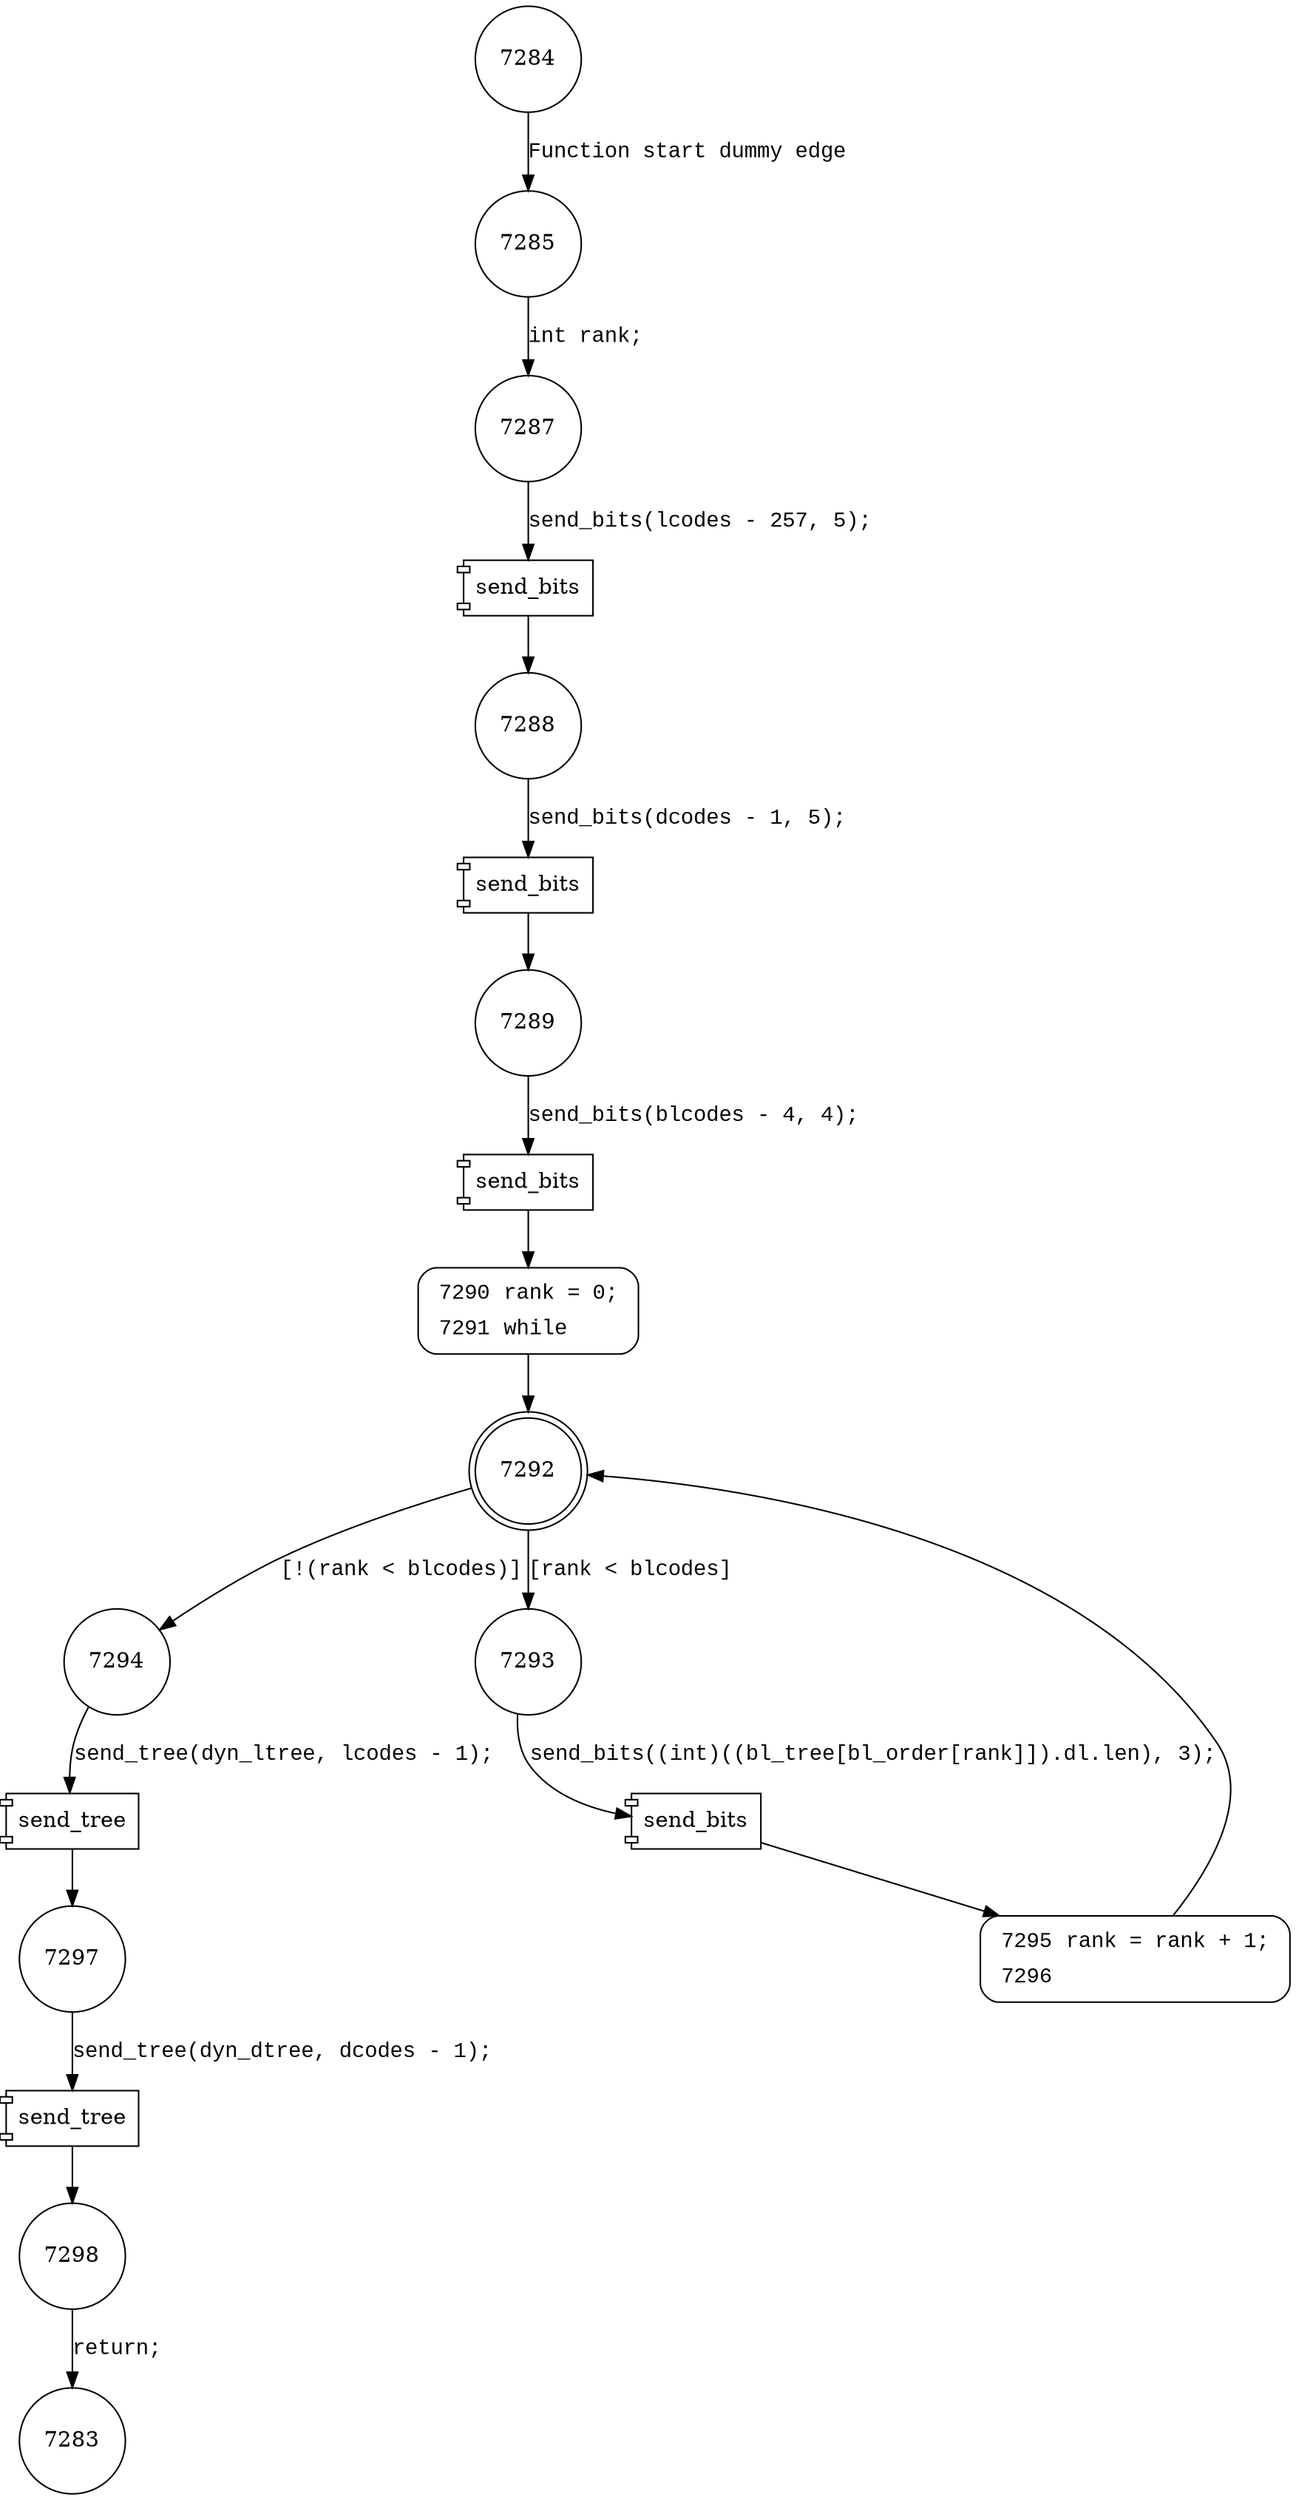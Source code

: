 digraph send_all_trees {
7284 [shape="circle"]
7285 [shape="circle"]
7287 [shape="circle"]
7288 [shape="circle"]
7289 [shape="circle"]
7290 [shape="circle"]
7292 [shape="doublecircle"]
7294 [shape="circle"]
7293 [shape="circle"]
7295 [shape="circle"]
7297 [shape="circle"]
7298 [shape="circle"]
7283 [shape="circle"]
7290 [style="filled,bold" penwidth="1" fillcolor="white" fontname="Courier New" shape="Mrecord" label=<<table border="0" cellborder="0" cellpadding="3" bgcolor="white"><tr><td align="right">7290</td><td align="left">rank = 0;</td></tr><tr><td align="right">7291</td><td align="left">while</td></tr></table>>]
7290 -> 7292[label=""]
7295 [style="filled,bold" penwidth="1" fillcolor="white" fontname="Courier New" shape="Mrecord" label=<<table border="0" cellborder="0" cellpadding="3" bgcolor="white"><tr><td align="right">7295</td><td align="left">rank = rank + 1;</td></tr><tr><td align="right">7296</td><td align="left"></td></tr></table>>]
7295 -> 7292[label=""]
7284 -> 7285 [label="Function start dummy edge" fontname="Courier New"]
100164 [shape="component" label="send_bits"]
7287 -> 100164 [label="send_bits(lcodes - 257, 5);" fontname="Courier New"]
100164 -> 7288 [label="" fontname="Courier New"]
100165 [shape="component" label="send_bits"]
7288 -> 100165 [label="send_bits(dcodes - 1, 5);" fontname="Courier New"]
100165 -> 7289 [label="" fontname="Courier New"]
100166 [shape="component" label="send_bits"]
7289 -> 100166 [label="send_bits(blcodes - 4, 4);" fontname="Courier New"]
100166 -> 7290 [label="" fontname="Courier New"]
7292 -> 7294 [label="[!(rank < blcodes)]" fontname="Courier New"]
7292 -> 7293 [label="[rank < blcodes]" fontname="Courier New"]
100167 [shape="component" label="send_bits"]
7293 -> 100167 [label="send_bits((int)((bl_tree[bl_order[rank]]).dl.len), 3);" fontname="Courier New"]
100167 -> 7295 [label="" fontname="Courier New"]
100168 [shape="component" label="send_tree"]
7294 -> 100168 [label="send_tree(dyn_ltree, lcodes - 1);" fontname="Courier New"]
100168 -> 7297 [label="" fontname="Courier New"]
100169 [shape="component" label="send_tree"]
7297 -> 100169 [label="send_tree(dyn_dtree, dcodes - 1);" fontname="Courier New"]
100169 -> 7298 [label="" fontname="Courier New"]
7285 -> 7287 [label="int rank;" fontname="Courier New"]
7298 -> 7283 [label="return;" fontname="Courier New"]
}